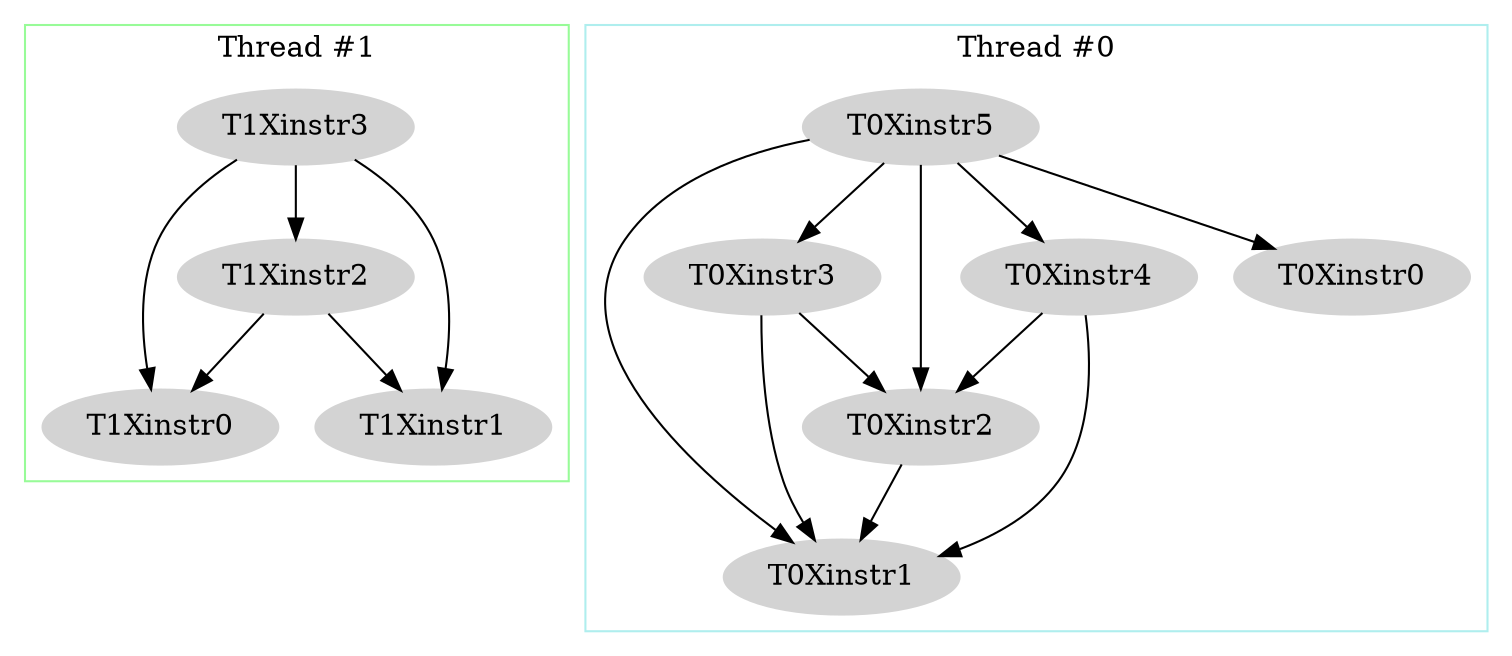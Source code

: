 digraph{subgraph cluster_0{color=palegreen;node[style="filled",color=lightgray];label="Thread #1";T1Xinstr2->T1Xinstr0;T1Xinstr2->T1Xinstr1;T1Xinstr3->T1Xinstr0;T1Xinstr3->T1Xinstr1;T1Xinstr3->T1Xinstr2;}subgraph cluster_1{color=paleturquoise;node[style="filled",color=lightgray];label="Thread #0";T0Xinstr2->T0Xinstr1;T0Xinstr3->T0Xinstr1;T0Xinstr3->T0Xinstr2;T0Xinstr4->T0Xinstr1;T0Xinstr4->T0Xinstr2;T0Xinstr5->T0Xinstr1;T0Xinstr5->T0Xinstr2;T0Xinstr5->T0Xinstr0;T0Xinstr5->T0Xinstr3;T0Xinstr5->T0Xinstr4;}}